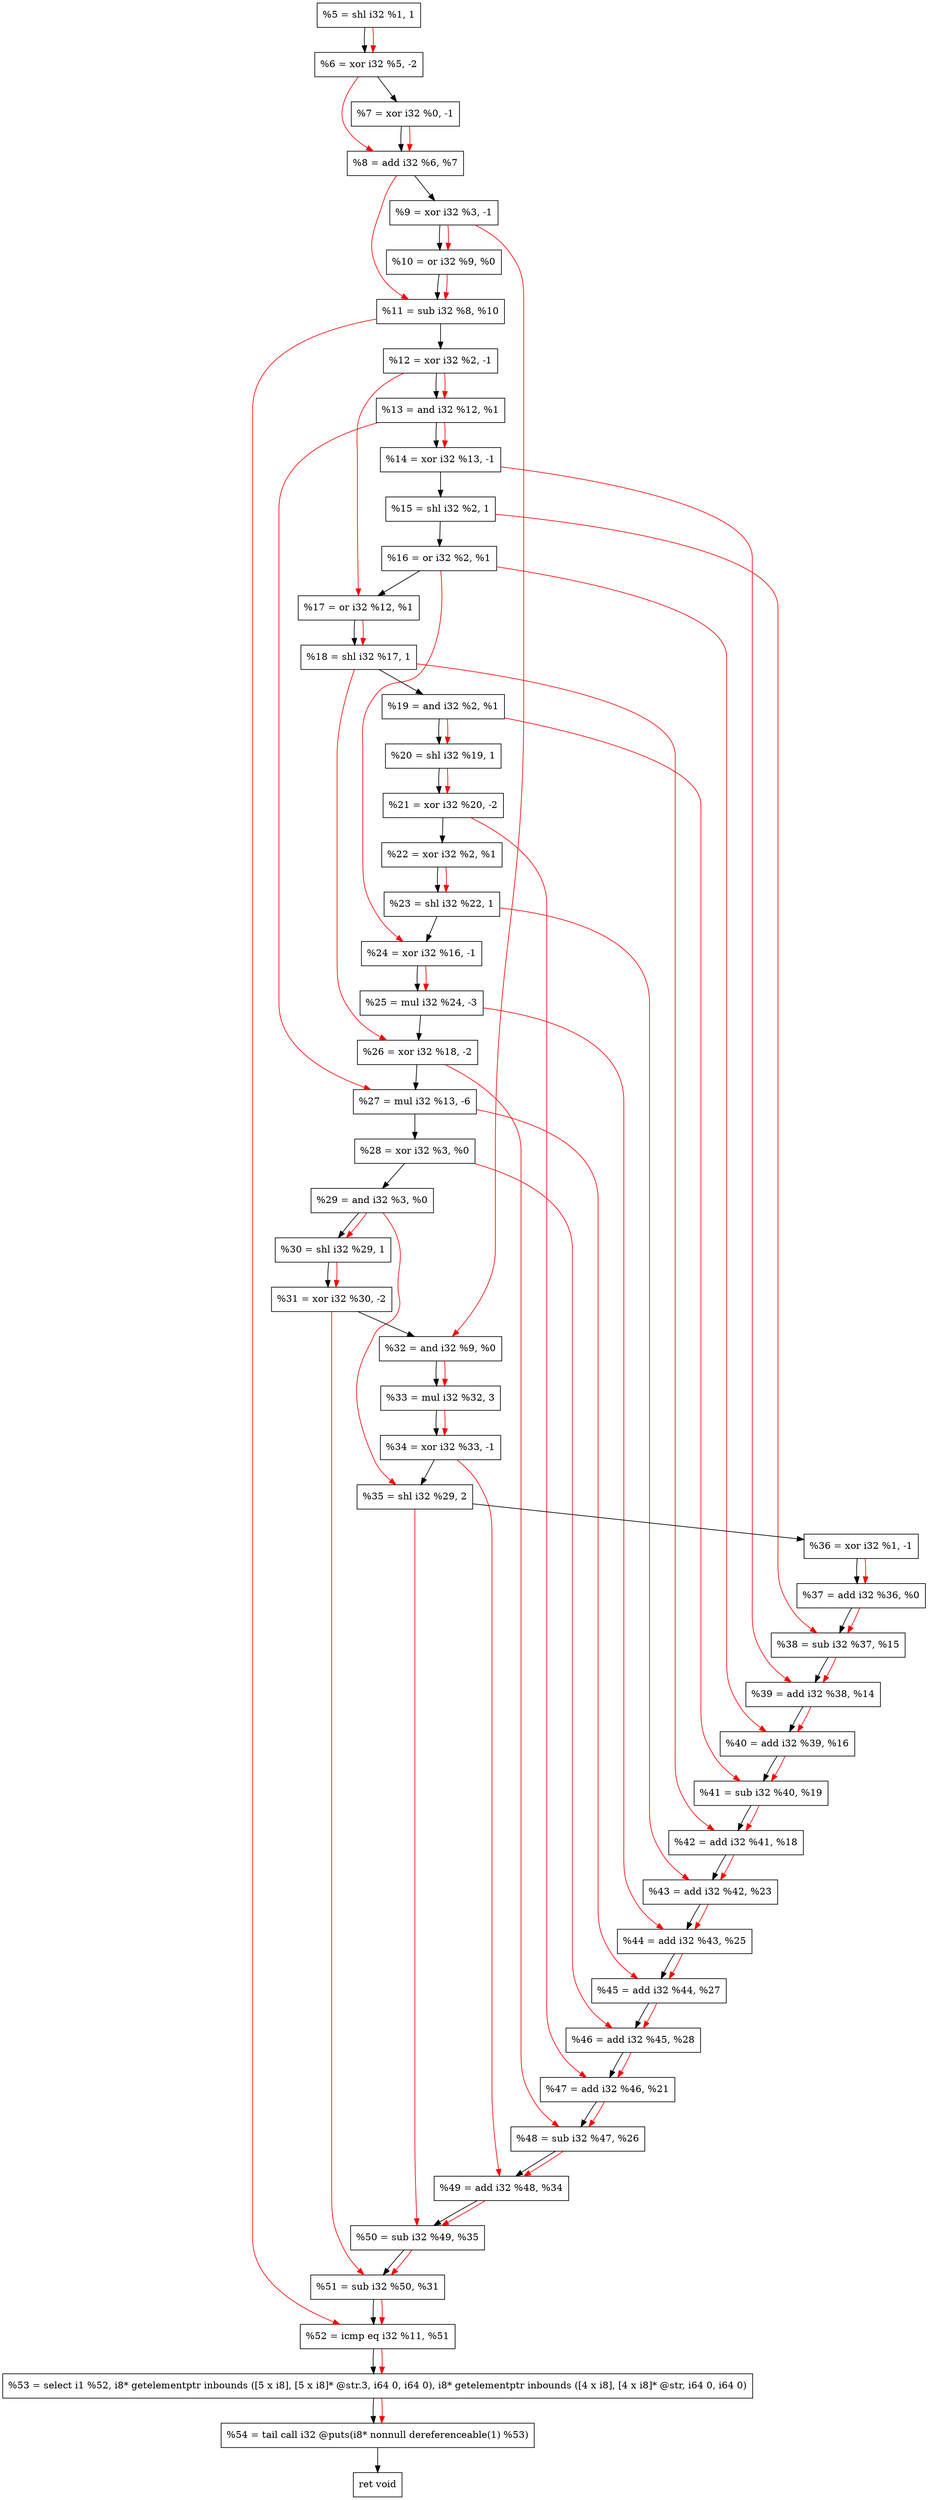 digraph "DFG for'crackme' function" {
	Node0x1bd1d60[shape=record, label="  %5 = shl i32 %1, 1"];
	Node0x1bd1e00[shape=record, label="  %6 = xor i32 %5, -2"];
	Node0x1bd1ea0[shape=record, label="  %7 = xor i32 %0, -1"];
	Node0x1bd1f10[shape=record, label="  %8 = add i32 %6, %7"];
	Node0x1bd1f80[shape=record, label="  %9 = xor i32 %3, -1"];
	Node0x1bd1ff0[shape=record, label="  %10 = or i32 %9, %0"];
	Node0x1bd2060[shape=record, label="  %11 = sub i32 %8, %10"];
	Node0x1bd20d0[shape=record, label="  %12 = xor i32 %2, -1"];
	Node0x1bd2140[shape=record, label="  %13 = and i32 %12, %1"];
	Node0x1bd21b0[shape=record, label="  %14 = xor i32 %13, -1"];
	Node0x1bd2220[shape=record, label="  %15 = shl i32 %2, 1"];
	Node0x1bd2290[shape=record, label="  %16 = or i32 %2, %1"];
	Node0x1bd2300[shape=record, label="  %17 = or i32 %12, %1"];
	Node0x1bd2370[shape=record, label="  %18 = shl i32 %17, 1"];
	Node0x1bd23e0[shape=record, label="  %19 = and i32 %2, %1"];
	Node0x1bd2450[shape=record, label="  %20 = shl i32 %19, 1"];
	Node0x1bd24c0[shape=record, label="  %21 = xor i32 %20, -2"];
	Node0x1bd2530[shape=record, label="  %22 = xor i32 %2, %1"];
	Node0x1bd25a0[shape=record, label="  %23 = shl i32 %22, 1"];
	Node0x1bd2610[shape=record, label="  %24 = xor i32 %16, -1"];
	Node0x1bd26b0[shape=record, label="  %25 = mul i32 %24, -3"];
	Node0x1bd2720[shape=record, label="  %26 = xor i32 %18, -2"];
	Node0x1bd27c0[shape=record, label="  %27 = mul i32 %13, -6"];
	Node0x1bd2830[shape=record, label="  %28 = xor i32 %3, %0"];
	Node0x1bd28a0[shape=record, label="  %29 = and i32 %3, %0"];
	Node0x1bd2910[shape=record, label="  %30 = shl i32 %29, 1"];
	Node0x1bd2980[shape=record, label="  %31 = xor i32 %30, -2"];
	Node0x1bd29f0[shape=record, label="  %32 = and i32 %9, %0"];
	Node0x1bd2ca0[shape=record, label="  %33 = mul i32 %32, 3"];
	Node0x1bd2d10[shape=record, label="  %34 = xor i32 %33, -1"];
	Node0x1bd2db0[shape=record, label="  %35 = shl i32 %29, 2"];
	Node0x1bd2e20[shape=record, label="  %36 = xor i32 %1, -1"];
	Node0x1bd2e90[shape=record, label="  %37 = add i32 %36, %0"];
	Node0x1bd2f00[shape=record, label="  %38 = sub i32 %37, %15"];
	Node0x1bd2f70[shape=record, label="  %39 = add i32 %38, %14"];
	Node0x1bd2fe0[shape=record, label="  %40 = add i32 %39, %16"];
	Node0x1bd3050[shape=record, label="  %41 = sub i32 %40, %19"];
	Node0x1bd30c0[shape=record, label="  %42 = add i32 %41, %18"];
	Node0x1bd3130[shape=record, label="  %43 = add i32 %42, %23"];
	Node0x1bd31a0[shape=record, label="  %44 = add i32 %43, %25"];
	Node0x1bd3210[shape=record, label="  %45 = add i32 %44, %27"];
	Node0x1bd3280[shape=record, label="  %46 = add i32 %45, %28"];
	Node0x1bd32f0[shape=record, label="  %47 = add i32 %46, %21"];
	Node0x1bd3360[shape=record, label="  %48 = sub i32 %47, %26"];
	Node0x1bd33d0[shape=record, label="  %49 = add i32 %48, %34"];
	Node0x1bd3440[shape=record, label="  %50 = sub i32 %49, %35"];
	Node0x1bd34b0[shape=record, label="  %51 = sub i32 %50, %31"];
	Node0x1bd3520[shape=record, label="  %52 = icmp eq i32 %11, %51"];
	Node0x1b72268[shape=record, label="  %53 = select i1 %52, i8* getelementptr inbounds ([5 x i8], [5 x i8]* @str.3, i64 0, i64 0), i8* getelementptr inbounds ([4 x i8], [4 x i8]* @str, i64 0, i64 0)"];
	Node0x1bd39c0[shape=record, label="  %54 = tail call i32 @puts(i8* nonnull dereferenceable(1) %53)"];
	Node0x1bd3a10[shape=record, label="  ret void"];
	Node0x1bd1d60 -> Node0x1bd1e00;
	Node0x1bd1e00 -> Node0x1bd1ea0;
	Node0x1bd1ea0 -> Node0x1bd1f10;
	Node0x1bd1f10 -> Node0x1bd1f80;
	Node0x1bd1f80 -> Node0x1bd1ff0;
	Node0x1bd1ff0 -> Node0x1bd2060;
	Node0x1bd2060 -> Node0x1bd20d0;
	Node0x1bd20d0 -> Node0x1bd2140;
	Node0x1bd2140 -> Node0x1bd21b0;
	Node0x1bd21b0 -> Node0x1bd2220;
	Node0x1bd2220 -> Node0x1bd2290;
	Node0x1bd2290 -> Node0x1bd2300;
	Node0x1bd2300 -> Node0x1bd2370;
	Node0x1bd2370 -> Node0x1bd23e0;
	Node0x1bd23e0 -> Node0x1bd2450;
	Node0x1bd2450 -> Node0x1bd24c0;
	Node0x1bd24c0 -> Node0x1bd2530;
	Node0x1bd2530 -> Node0x1bd25a0;
	Node0x1bd25a0 -> Node0x1bd2610;
	Node0x1bd2610 -> Node0x1bd26b0;
	Node0x1bd26b0 -> Node0x1bd2720;
	Node0x1bd2720 -> Node0x1bd27c0;
	Node0x1bd27c0 -> Node0x1bd2830;
	Node0x1bd2830 -> Node0x1bd28a0;
	Node0x1bd28a0 -> Node0x1bd2910;
	Node0x1bd2910 -> Node0x1bd2980;
	Node0x1bd2980 -> Node0x1bd29f0;
	Node0x1bd29f0 -> Node0x1bd2ca0;
	Node0x1bd2ca0 -> Node0x1bd2d10;
	Node0x1bd2d10 -> Node0x1bd2db0;
	Node0x1bd2db0 -> Node0x1bd2e20;
	Node0x1bd2e20 -> Node0x1bd2e90;
	Node0x1bd2e90 -> Node0x1bd2f00;
	Node0x1bd2f00 -> Node0x1bd2f70;
	Node0x1bd2f70 -> Node0x1bd2fe0;
	Node0x1bd2fe0 -> Node0x1bd3050;
	Node0x1bd3050 -> Node0x1bd30c0;
	Node0x1bd30c0 -> Node0x1bd3130;
	Node0x1bd3130 -> Node0x1bd31a0;
	Node0x1bd31a0 -> Node0x1bd3210;
	Node0x1bd3210 -> Node0x1bd3280;
	Node0x1bd3280 -> Node0x1bd32f0;
	Node0x1bd32f0 -> Node0x1bd3360;
	Node0x1bd3360 -> Node0x1bd33d0;
	Node0x1bd33d0 -> Node0x1bd3440;
	Node0x1bd3440 -> Node0x1bd34b0;
	Node0x1bd34b0 -> Node0x1bd3520;
	Node0x1bd3520 -> Node0x1b72268;
	Node0x1b72268 -> Node0x1bd39c0;
	Node0x1bd39c0 -> Node0x1bd3a10;
edge [color=red]
	Node0x1bd1d60 -> Node0x1bd1e00;
	Node0x1bd1e00 -> Node0x1bd1f10;
	Node0x1bd1ea0 -> Node0x1bd1f10;
	Node0x1bd1f80 -> Node0x1bd1ff0;
	Node0x1bd1f10 -> Node0x1bd2060;
	Node0x1bd1ff0 -> Node0x1bd2060;
	Node0x1bd20d0 -> Node0x1bd2140;
	Node0x1bd2140 -> Node0x1bd21b0;
	Node0x1bd20d0 -> Node0x1bd2300;
	Node0x1bd2300 -> Node0x1bd2370;
	Node0x1bd23e0 -> Node0x1bd2450;
	Node0x1bd2450 -> Node0x1bd24c0;
	Node0x1bd2530 -> Node0x1bd25a0;
	Node0x1bd2290 -> Node0x1bd2610;
	Node0x1bd2610 -> Node0x1bd26b0;
	Node0x1bd2370 -> Node0x1bd2720;
	Node0x1bd2140 -> Node0x1bd27c0;
	Node0x1bd28a0 -> Node0x1bd2910;
	Node0x1bd2910 -> Node0x1bd2980;
	Node0x1bd1f80 -> Node0x1bd29f0;
	Node0x1bd29f0 -> Node0x1bd2ca0;
	Node0x1bd2ca0 -> Node0x1bd2d10;
	Node0x1bd28a0 -> Node0x1bd2db0;
	Node0x1bd2e20 -> Node0x1bd2e90;
	Node0x1bd2e90 -> Node0x1bd2f00;
	Node0x1bd2220 -> Node0x1bd2f00;
	Node0x1bd2f00 -> Node0x1bd2f70;
	Node0x1bd21b0 -> Node0x1bd2f70;
	Node0x1bd2f70 -> Node0x1bd2fe0;
	Node0x1bd2290 -> Node0x1bd2fe0;
	Node0x1bd2fe0 -> Node0x1bd3050;
	Node0x1bd23e0 -> Node0x1bd3050;
	Node0x1bd3050 -> Node0x1bd30c0;
	Node0x1bd2370 -> Node0x1bd30c0;
	Node0x1bd30c0 -> Node0x1bd3130;
	Node0x1bd25a0 -> Node0x1bd3130;
	Node0x1bd3130 -> Node0x1bd31a0;
	Node0x1bd26b0 -> Node0x1bd31a0;
	Node0x1bd31a0 -> Node0x1bd3210;
	Node0x1bd27c0 -> Node0x1bd3210;
	Node0x1bd3210 -> Node0x1bd3280;
	Node0x1bd2830 -> Node0x1bd3280;
	Node0x1bd3280 -> Node0x1bd32f0;
	Node0x1bd24c0 -> Node0x1bd32f0;
	Node0x1bd32f0 -> Node0x1bd3360;
	Node0x1bd2720 -> Node0x1bd3360;
	Node0x1bd3360 -> Node0x1bd33d0;
	Node0x1bd2d10 -> Node0x1bd33d0;
	Node0x1bd33d0 -> Node0x1bd3440;
	Node0x1bd2db0 -> Node0x1bd3440;
	Node0x1bd3440 -> Node0x1bd34b0;
	Node0x1bd2980 -> Node0x1bd34b0;
	Node0x1bd2060 -> Node0x1bd3520;
	Node0x1bd34b0 -> Node0x1bd3520;
	Node0x1bd3520 -> Node0x1b72268;
	Node0x1b72268 -> Node0x1bd39c0;
}
